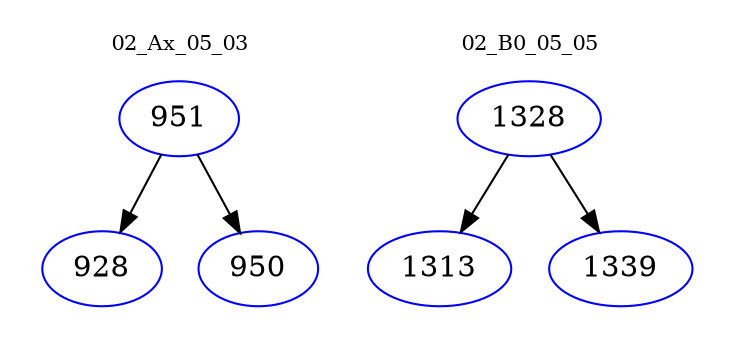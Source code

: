 digraph{
subgraph cluster_0 {
color = white
label = "02_Ax_05_03";
fontsize=10;
T0_951 [label="951", color="blue"]
T0_951 -> T0_928 [color="black"]
T0_928 [label="928", color="blue"]
T0_951 -> T0_950 [color="black"]
T0_950 [label="950", color="blue"]
}
subgraph cluster_1 {
color = white
label = "02_B0_05_05";
fontsize=10;
T1_1328 [label="1328", color="blue"]
T1_1328 -> T1_1313 [color="black"]
T1_1313 [label="1313", color="blue"]
T1_1328 -> T1_1339 [color="black"]
T1_1339 [label="1339", color="blue"]
}
}
